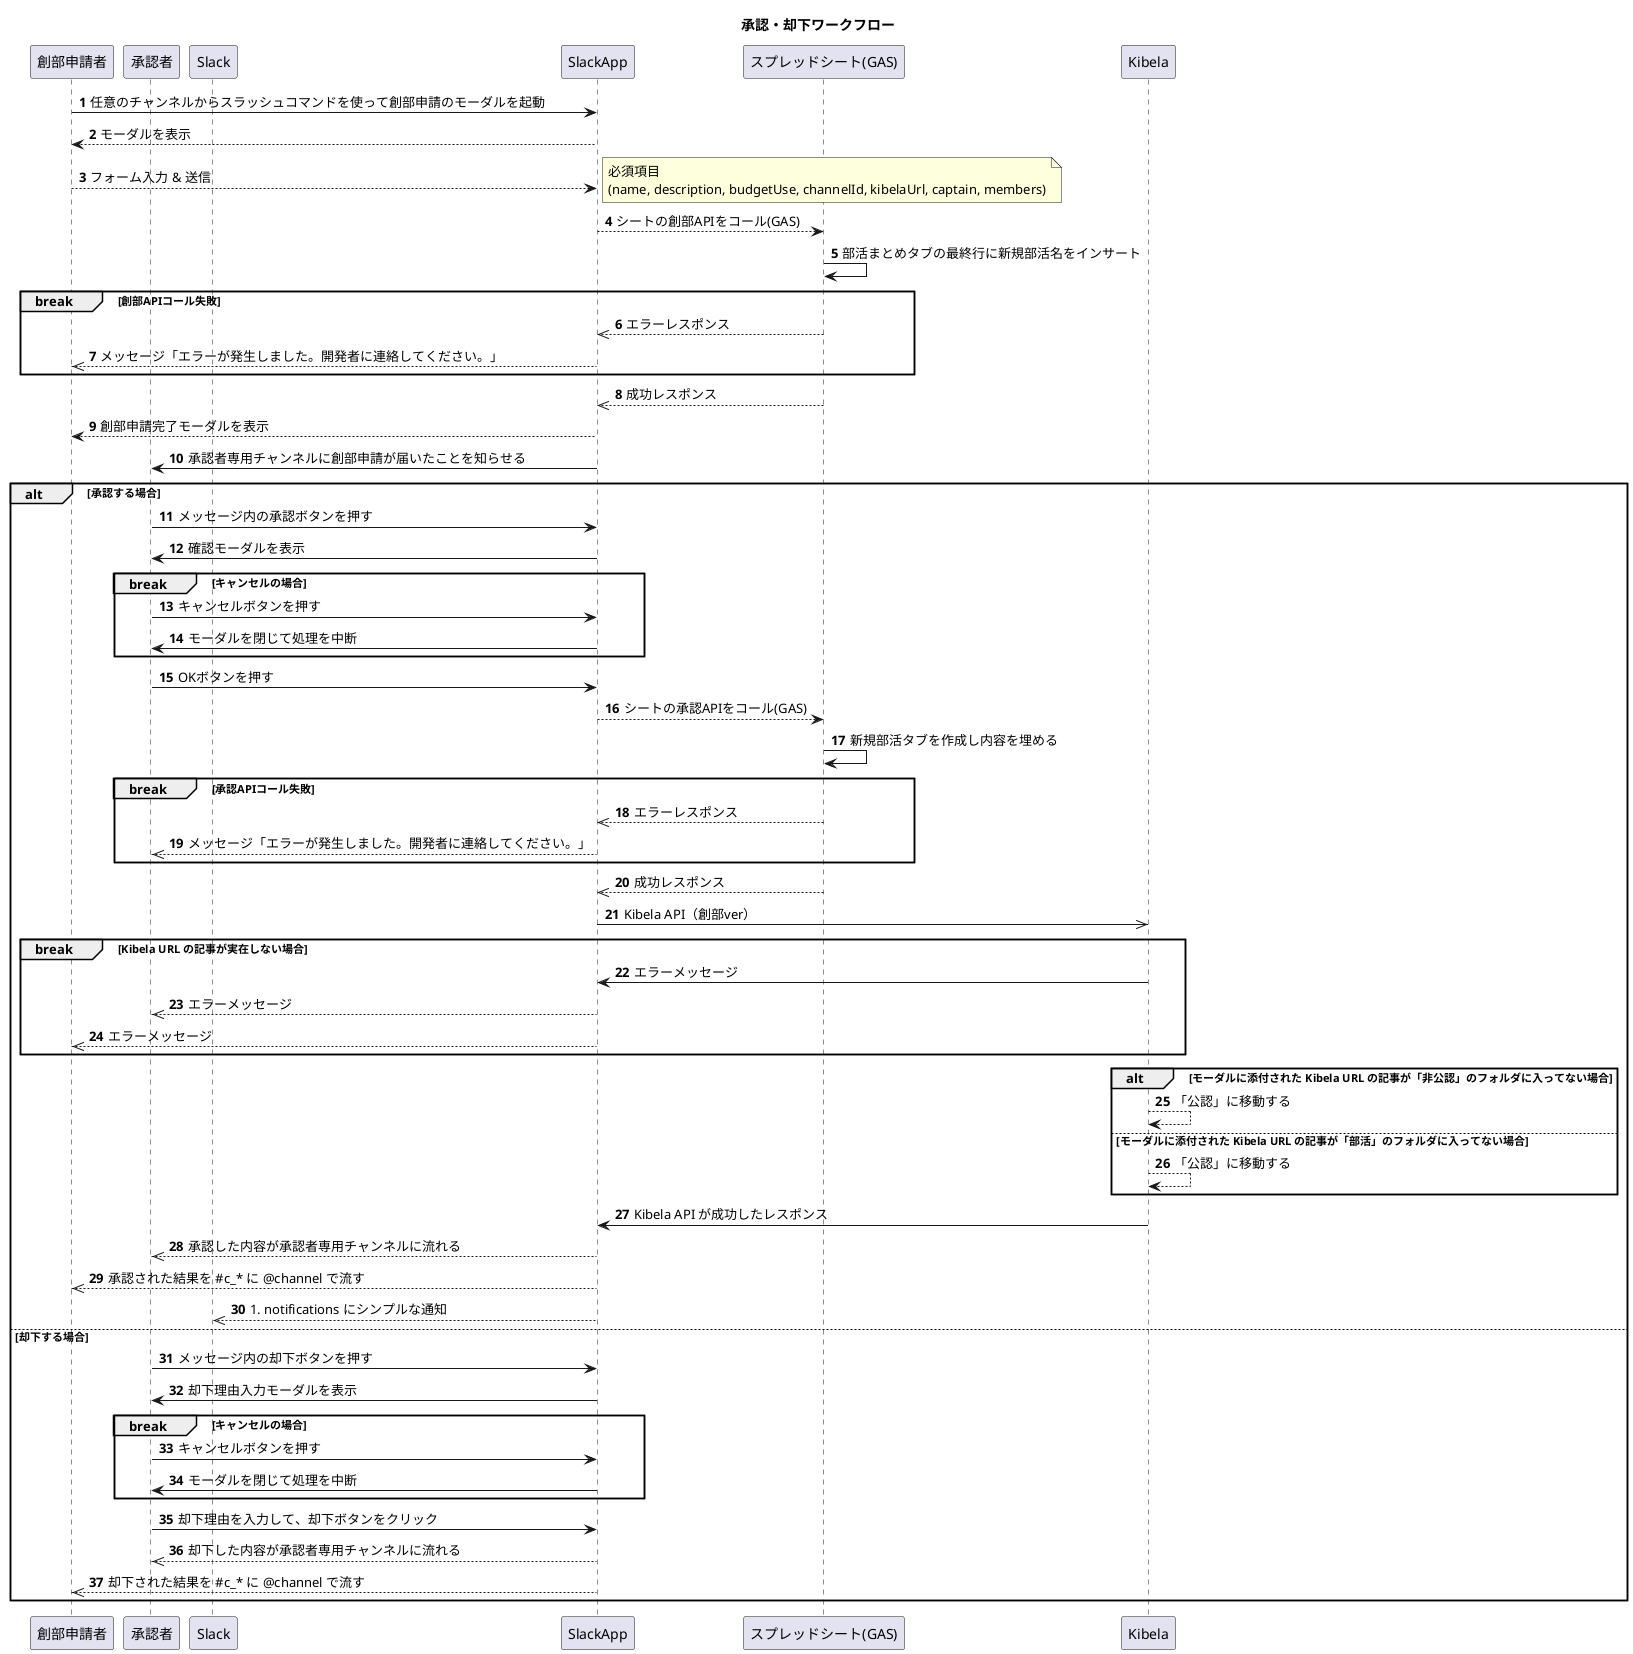 @startuml

title 承認・却下ワークフロー

autonumber
participant 創部申請者 as captain
participant 承認者 as auth
participant Slack as slack
participant SlackApp as slackapp
participant "スプレッドシート(GAS)" as sheet
participant Kibela as kibela

captain -> slackapp: 任意のチャンネルからスラッシュコマンドを使って創部申請のモーダルを起動
slackapp --> captain: モーダルを表示
captain --> slackapp: フォーム入力 & 送信
note right: 必須項目\n(name, description, budgetUse, channelId, kibelaUrl, captain, members)
slackapp --> sheet: シートの創部APIをコール(GAS)
sheet -> sheet: 部活まとめタブの最終行に新規部活名をインサート

break 創部APIコール失敗
    sheet -->> slackapp: エラーレスポンス
    slackapp -->> captain: メッセージ「エラーが発生しました。開発者に連絡してください。」
end

sheet -->> slackapp: 成功レスポンス

slackapp --> captain: 創部申請完了モーダルを表示
slackapp -> auth: 承認者専用チャンネルに創部申請が届いたことを知らせる

alt 承認する場合
    auth -> slackapp: メッセージ内の承認ボタンを押す
    slackapp -> auth: 確認モーダルを表示

    break キャンセルの場合
        auth -> slackapp: キャンセルボタンを押す
        slackapp -> auth: モーダルを閉じて処理を中断
    end

    auth -> slackapp: OKボタンを押す

    slackapp --> sheet: シートの承認APIをコール(GAS)
    sheet -> sheet: 新規部活タブを作成し内容を埋める

    break 承認APIコール失敗
        sheet -->> slackapp: エラーレスポンス
        slackapp -->> auth: メッセージ「エラーが発生しました。開発者に連絡してください。」
    end

    sheet -->> slackapp: 成功レスポンス
    slackapp ->> kibela: Kibela API（創部ver）

    break Kibela URL の記事が実在しない場合
        kibela -> slackapp: エラーメッセージ
        slackapp -->> auth: エラーメッセージ
        slackapp -->> captain: エラーメッセージ
    end

    alt モーダルに添付された Kibela URL の記事が「非公認」のフォルダに入ってない場合
        kibela --> kibela: 「公認」に移動する
    else モーダルに添付された Kibela URL の記事が「部活」のフォルダに入ってない場合
        kibela --> kibela: 「公認」に移動する
    end

    kibela -> slackapp: Kibela API が成功したレスポンス
    slackapp -->> auth: 承認した内容が承認者専用チャンネルに流れる
    slackapp -->> captain: 承認された結果を #c_* に @channel で流す
    slackapp -->> slack: #notifications にシンプルな通知

else 却下する場合
    auth -> slackapp: メッセージ内の却下ボタンを押す
    slackapp -> auth: 却下理由入力モーダルを表示
    
    break キャンセルの場合
        auth -> slackapp: キャンセルボタンを押す
        slackapp -> auth: モーダルを閉じて処理を中断
    end

    auth -> slackapp: 却下理由を入力して、却下ボタンをクリック

    slackapp -->> auth: 却下した内容が承認者専用チャンネルに流れる
    slackapp -->> captain: 却下された結果を #c_* に @channel で流す
end

@enduml
